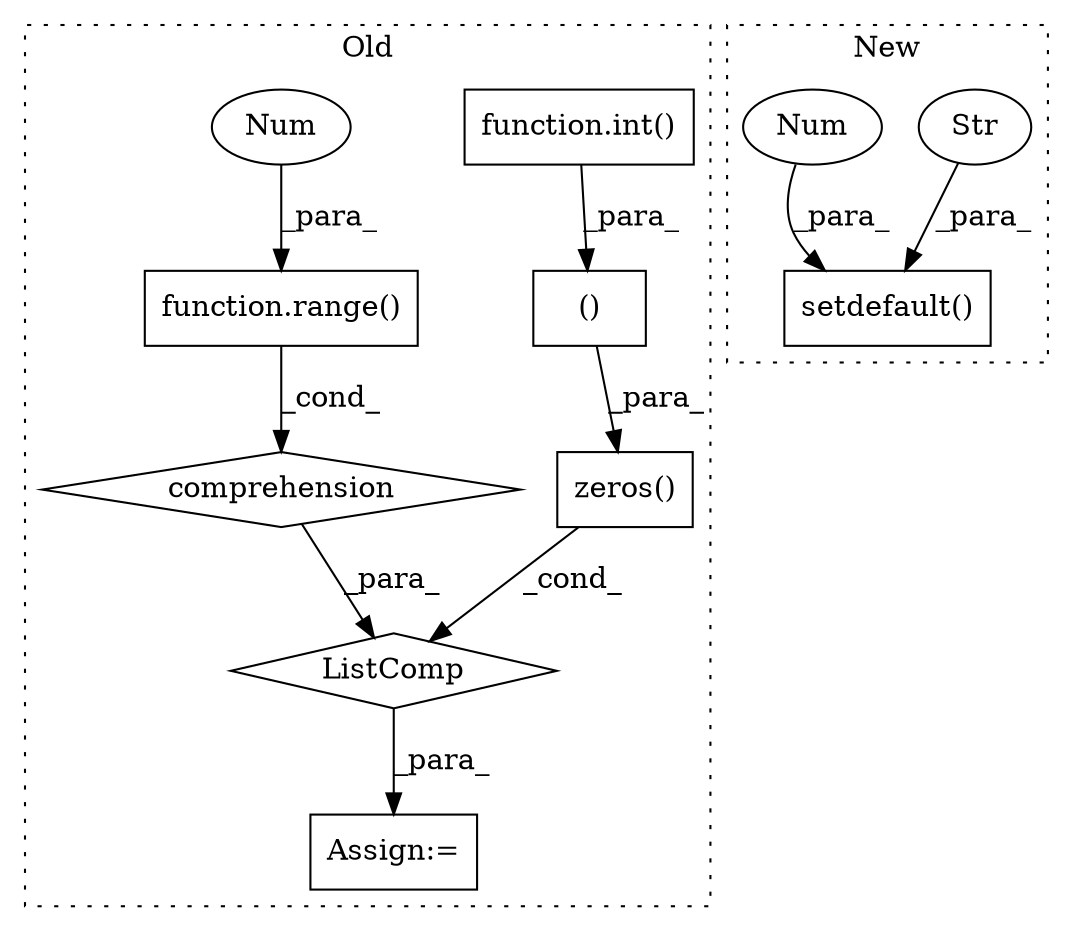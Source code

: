 digraph G {
subgraph cluster0 {
1 [label="ListComp" a="106" s="31528" l="148" shape="diamond"];
3 [label="comprehension" a="45" s="31658" l="3" shape="diamond"];
4 [label="Assign:=" a="68" s="31525" l="3" shape="box"];
5 [label="zeros()" a="75" s="31529,31581" l="16,76" shape="box"];
6 [label="()" a="54" s="31556" l="24" shape="box"];
8 [label="function.int()" a="75" s="31558,31579" l="4,1" shape="box"];
9 [label="function.range()" a="75" s="31667,31674" l="6,1" shape="box"];
11 [label="Num" a="76" s="31673" l="1" shape="ellipse"];
label = "Old";
style="dotted";
}
subgraph cluster1 {
2 [label="setdefault()" a="75" s="38272,38299" l="18,1" shape="box"];
7 [label="Str" a="66" s="38290" l="6" shape="ellipse"];
10 [label="Num" a="76" s="38298" l="1" shape="ellipse"];
label = "New";
style="dotted";
}
1 -> 4 [label="_para_"];
3 -> 1 [label="_para_"];
5 -> 1 [label="_cond_"];
6 -> 5 [label="_para_"];
7 -> 2 [label="_para_"];
8 -> 6 [label="_para_"];
9 -> 3 [label="_cond_"];
10 -> 2 [label="_para_"];
11 -> 9 [label="_para_"];
}